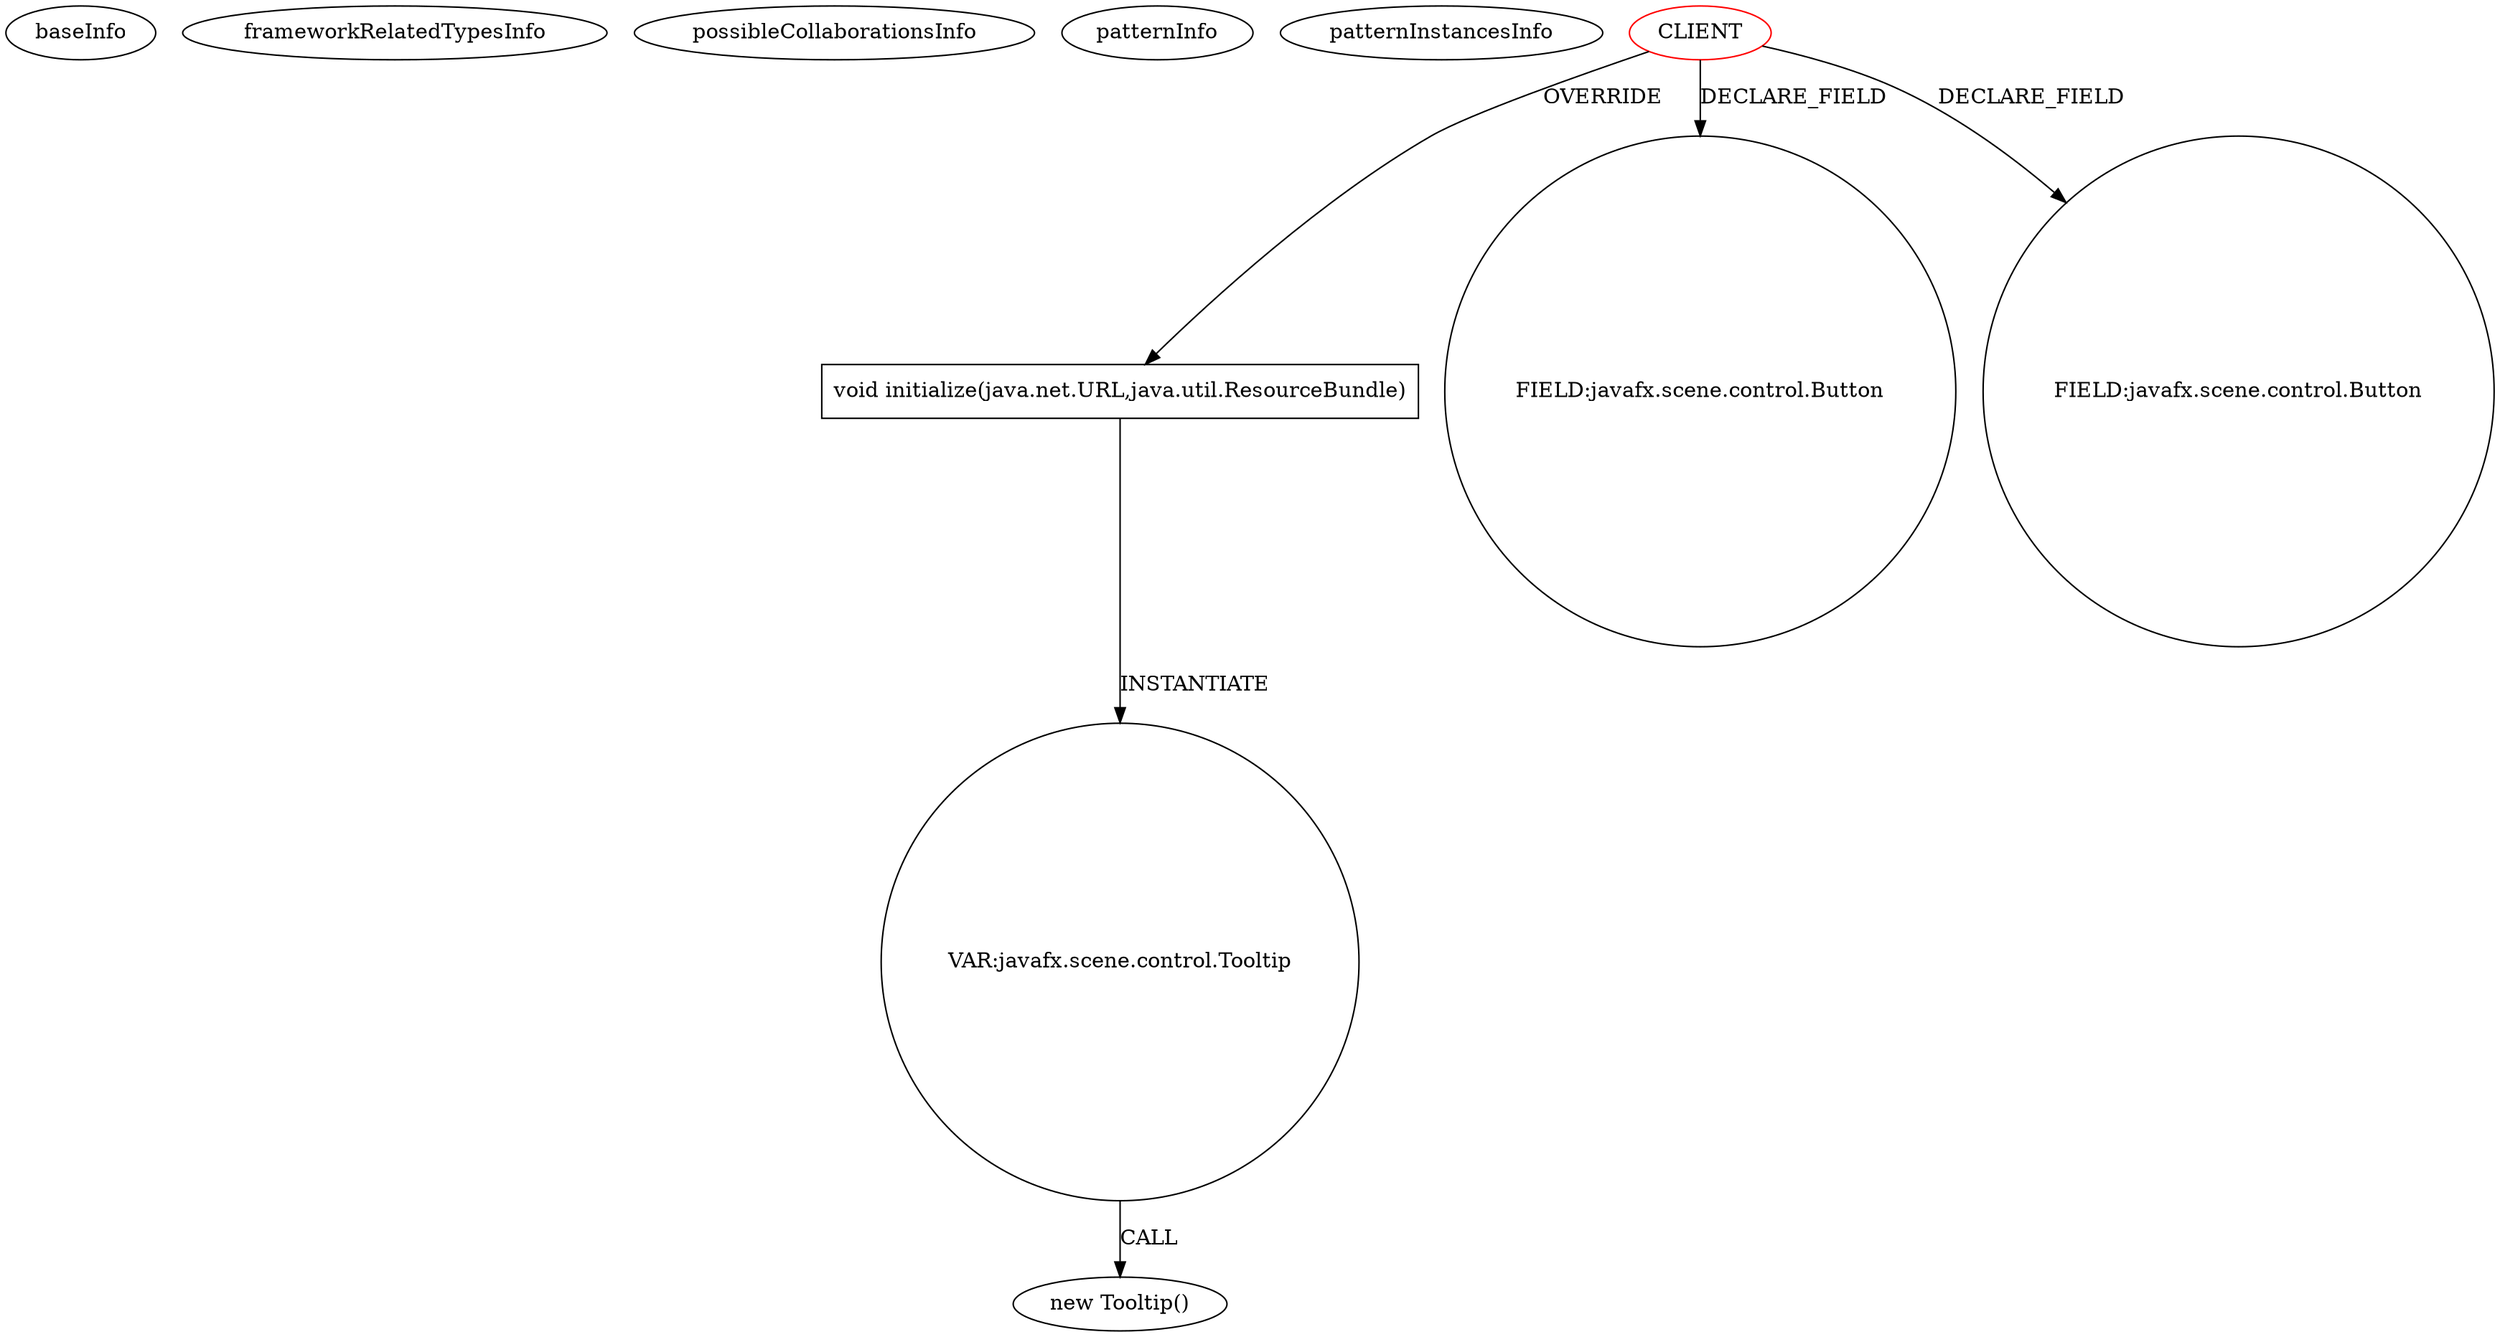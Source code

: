 digraph {
baseInfo[graphId=1600,category="pattern",isAnonymous=false,possibleRelation=false]
frameworkRelatedTypesInfo[]
possibleCollaborationsInfo[]
patternInfo[frequency=2.0,patternRootClient=0]
patternInstancesInfo[0="bianconejo-CEFX~/bianconejo-CEFX/CEFX-master/src/cefx/CEPrincipalController.java~CEPrincipalController~2114",1="aferrandoa-valenciasprints~/aferrandoa-valenciasprints/valenciasprints-master/src/controllers/MainController.java~MainController~1711"]
30[label="new Tooltip()",vertexType="CONSTRUCTOR_CALL",isFrameworkType=false]
31[label="VAR:javafx.scene.control.Tooltip",vertexType="VARIABLE_EXPRESION",isFrameworkType=false,shape=circle]
21[label="void initialize(java.net.URL,java.util.ResourceBundle)",vertexType="OVERRIDING_METHOD_DECLARATION",isFrameworkType=false,shape=box]
0[label="CLIENT",vertexType="ROOT_CLIENT_CLASS_DECLARATION",isFrameworkType=false,color=red]
10[label="FIELD:javafx.scene.control.Button",vertexType="FIELD_DECLARATION",isFrameworkType=false,shape=circle]
8[label="FIELD:javafx.scene.control.Button",vertexType="FIELD_DECLARATION",isFrameworkType=false,shape=circle]
31->30[label="CALL"]
0->8[label="DECLARE_FIELD"]
0->10[label="DECLARE_FIELD"]
0->21[label="OVERRIDE"]
21->31[label="INSTANTIATE"]
}
